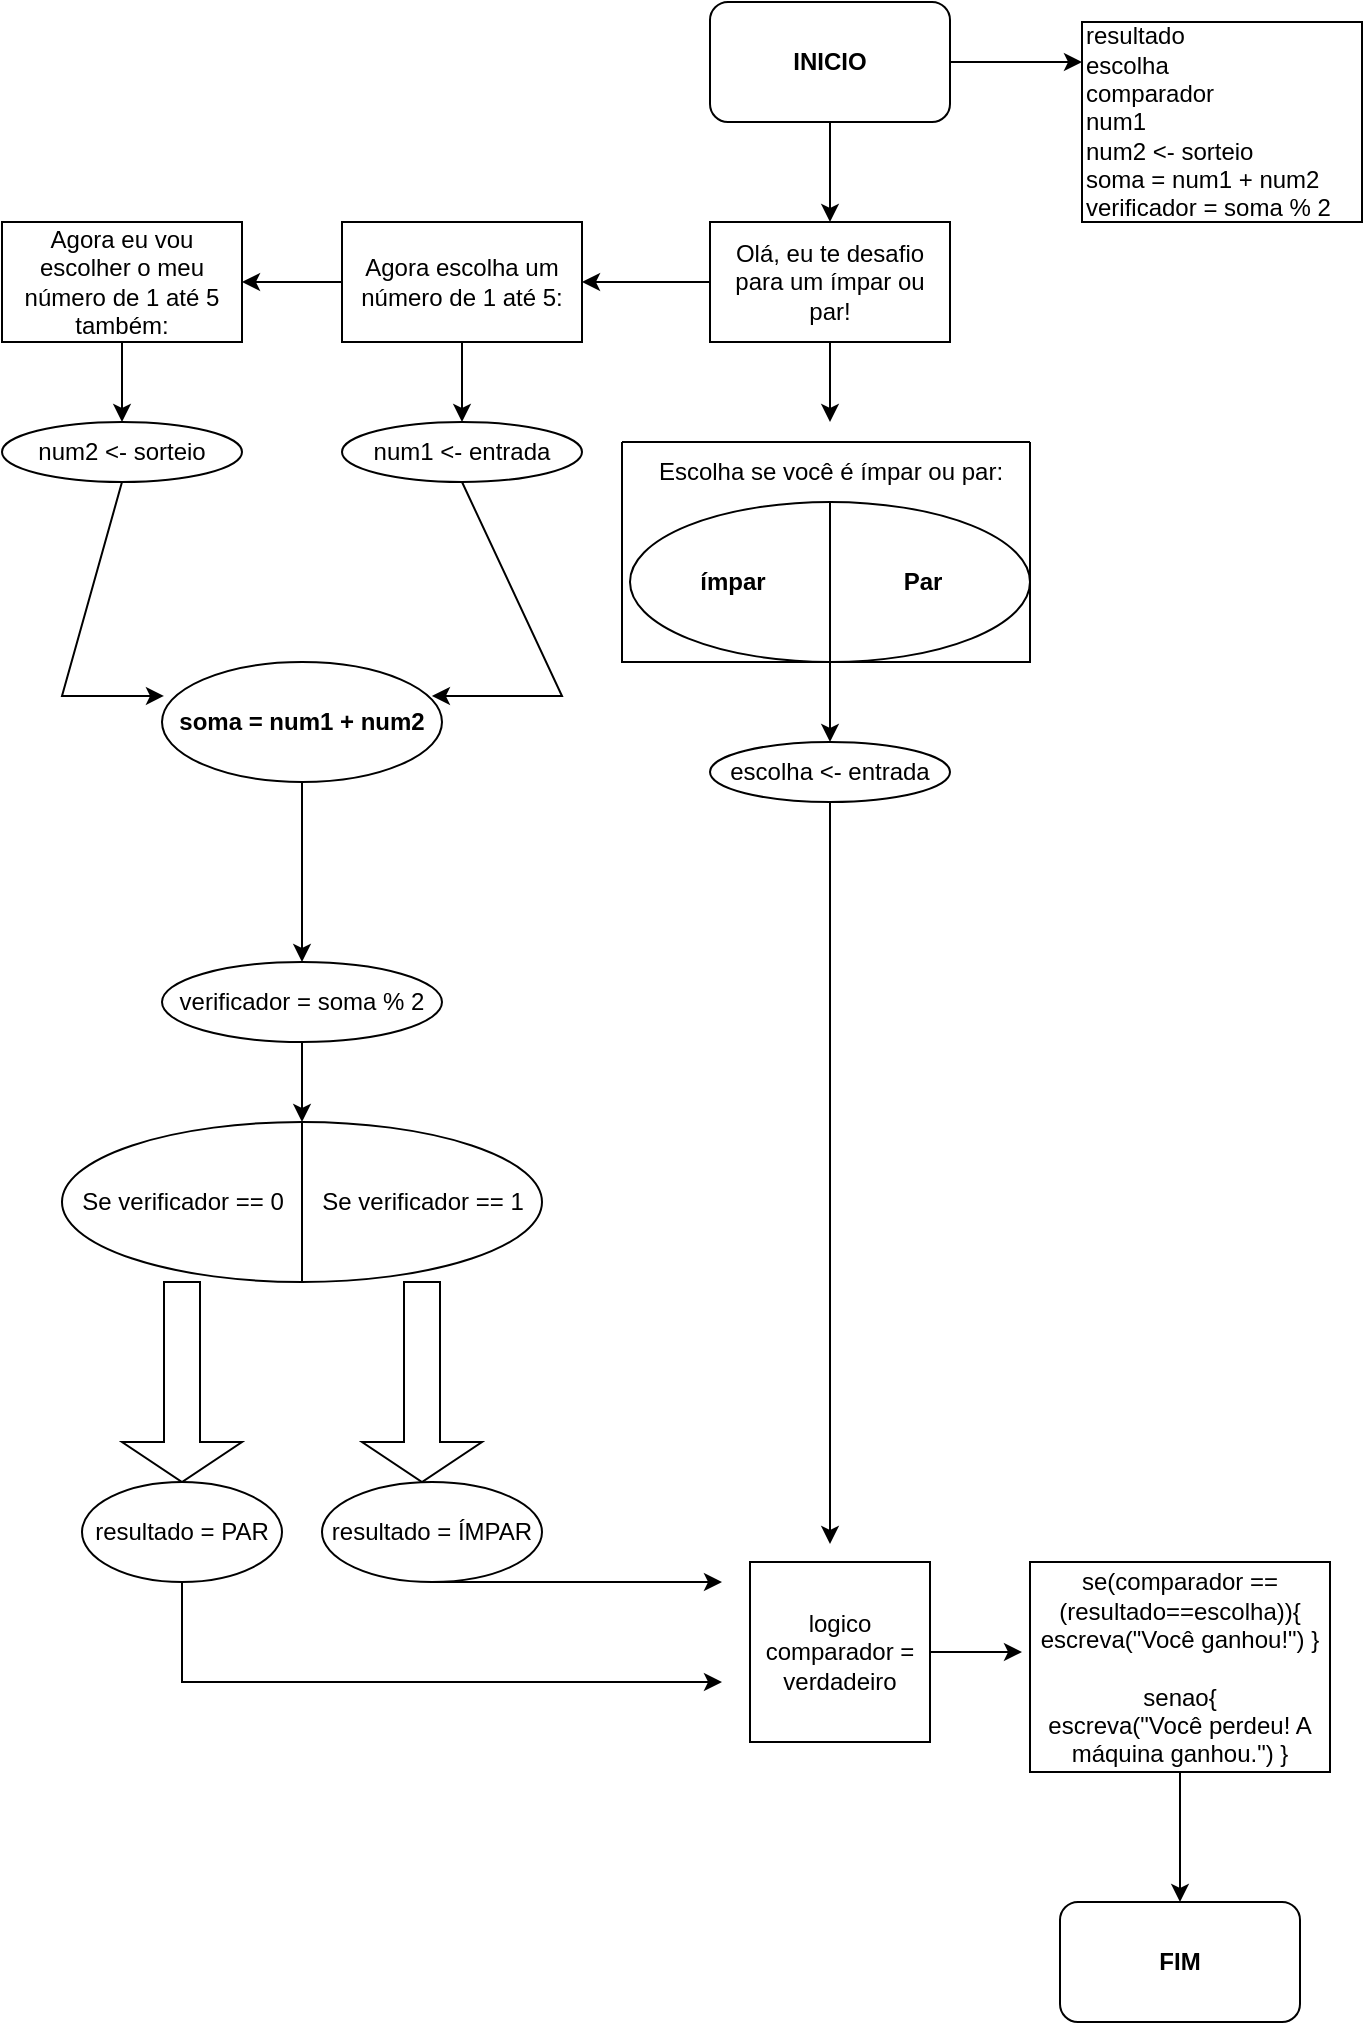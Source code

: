 <mxfile version="24.4.4" type="github">
  <diagram name="Página-1" id="7yW3dnD33j_y7AzgzI-6">
    <mxGraphModel dx="880" dy="468" grid="1" gridSize="10" guides="1" tooltips="1" connect="1" arrows="1" fold="1" page="1" pageScale="1" pageWidth="827" pageHeight="1169" math="0" shadow="0">
      <root>
        <mxCell id="0" />
        <mxCell id="1" parent="0" />
        <mxCell id="vU7AhHI-blivytf-z6Z7-2" style="edgeStyle=orthogonalEdgeStyle;rounded=0;orthogonalLoop=1;jettySize=auto;html=1;" edge="1" parent="1" source="vU7AhHI-blivytf-z6Z7-1">
          <mxGeometry relative="1" as="geometry">
            <mxPoint x="414" y="110" as="targetPoint" />
          </mxGeometry>
        </mxCell>
        <mxCell id="vU7AhHI-blivytf-z6Z7-3" style="edgeStyle=orthogonalEdgeStyle;rounded=0;orthogonalLoop=1;jettySize=auto;html=1;" edge="1" parent="1" source="vU7AhHI-blivytf-z6Z7-1">
          <mxGeometry relative="1" as="geometry">
            <mxPoint x="540" y="30" as="targetPoint" />
          </mxGeometry>
        </mxCell>
        <mxCell id="vU7AhHI-blivytf-z6Z7-1" value="&lt;b&gt;INICIO&lt;/b&gt;" style="rounded=1;whiteSpace=wrap;html=1;" vertex="1" parent="1">
          <mxGeometry x="354" width="120" height="60" as="geometry" />
        </mxCell>
        <mxCell id="vU7AhHI-blivytf-z6Z7-4" value="&lt;div&gt;resultado&lt;/div&gt;&lt;div&gt;escolha&lt;/div&gt;&lt;div&gt;comparador&lt;/div&gt;num1&lt;div&gt;num2 &amp;lt;- sorteio&lt;/div&gt;&lt;div&gt;soma = num1 + num2&lt;/div&gt;&lt;div&gt;verificador = soma % 2&lt;/div&gt;" style="rounded=0;whiteSpace=wrap;html=1;align=left;" vertex="1" parent="1">
          <mxGeometry x="540" y="10" width="140" height="100" as="geometry" />
        </mxCell>
        <mxCell id="vU7AhHI-blivytf-z6Z7-7" style="edgeStyle=orthogonalEdgeStyle;rounded=0;orthogonalLoop=1;jettySize=auto;html=1;" edge="1" parent="1" source="vU7AhHI-blivytf-z6Z7-6">
          <mxGeometry relative="1" as="geometry">
            <mxPoint x="414" y="210" as="targetPoint" />
          </mxGeometry>
        </mxCell>
        <mxCell id="vU7AhHI-blivytf-z6Z7-15" style="edgeStyle=orthogonalEdgeStyle;rounded=0;orthogonalLoop=1;jettySize=auto;html=1;" edge="1" parent="1" source="vU7AhHI-blivytf-z6Z7-6">
          <mxGeometry relative="1" as="geometry">
            <mxPoint x="290" y="140" as="targetPoint" />
          </mxGeometry>
        </mxCell>
        <mxCell id="vU7AhHI-blivytf-z6Z7-6" value="Olá, eu te desafio para um ímpar ou par!" style="rounded=0;whiteSpace=wrap;html=1;" vertex="1" parent="1">
          <mxGeometry x="354" y="110" width="120" height="60" as="geometry" />
        </mxCell>
        <mxCell id="vU7AhHI-blivytf-z6Z7-9" value="" style="swimlane;startSize=0;" vertex="1" parent="1">
          <mxGeometry x="310" y="220" width="204" height="110" as="geometry" />
        </mxCell>
        <mxCell id="vU7AhHI-blivytf-z6Z7-13" style="edgeStyle=orthogonalEdgeStyle;rounded=0;orthogonalLoop=1;jettySize=auto;html=1;" edge="1" parent="vU7AhHI-blivytf-z6Z7-9" source="vU7AhHI-blivytf-z6Z7-8">
          <mxGeometry relative="1" as="geometry">
            <mxPoint x="104" y="150" as="targetPoint" />
          </mxGeometry>
        </mxCell>
        <mxCell id="vU7AhHI-blivytf-z6Z7-8" value="" style="shape=lineEllipse;line=vertical;perimeter=ellipsePerimeter;whiteSpace=wrap;html=1;backgroundOutline=1;" vertex="1" parent="vU7AhHI-blivytf-z6Z7-9">
          <mxGeometry x="4" y="30" width="200" height="80" as="geometry" />
        </mxCell>
        <mxCell id="vU7AhHI-blivytf-z6Z7-10" value="Escolha se você é ímpar ou par:" style="text;html=1;align=center;verticalAlign=middle;resizable=0;points=[];autosize=1;strokeColor=none;fillColor=none;" vertex="1" parent="vU7AhHI-blivytf-z6Z7-9">
          <mxGeometry x="4" width="200" height="30" as="geometry" />
        </mxCell>
        <mxCell id="vU7AhHI-blivytf-z6Z7-11" value="&lt;b&gt;ímpar&lt;/b&gt;" style="text;html=1;align=center;verticalAlign=middle;resizable=0;points=[];autosize=1;strokeColor=none;fillColor=none;" vertex="1" parent="vU7AhHI-blivytf-z6Z7-9">
          <mxGeometry x="25" y="55" width="60" height="30" as="geometry" />
        </mxCell>
        <mxCell id="vU7AhHI-blivytf-z6Z7-12" value="&lt;b&gt;Par&lt;/b&gt;" style="text;html=1;align=center;verticalAlign=middle;resizable=0;points=[];autosize=1;strokeColor=none;fillColor=none;" vertex="1" parent="vU7AhHI-blivytf-z6Z7-9">
          <mxGeometry x="130" y="55" width="40" height="30" as="geometry" />
        </mxCell>
        <mxCell id="vU7AhHI-blivytf-z6Z7-44" style="edgeStyle=orthogonalEdgeStyle;rounded=0;orthogonalLoop=1;jettySize=auto;html=1;" edge="1" parent="1" source="vU7AhHI-blivytf-z6Z7-14">
          <mxGeometry relative="1" as="geometry">
            <mxPoint x="414" y="771" as="targetPoint" />
          </mxGeometry>
        </mxCell>
        <mxCell id="vU7AhHI-blivytf-z6Z7-14" value="escolha &amp;lt;- entrada" style="ellipse;whiteSpace=wrap;html=1;" vertex="1" parent="1">
          <mxGeometry x="354" y="370" width="120" height="30" as="geometry" />
        </mxCell>
        <mxCell id="vU7AhHI-blivytf-z6Z7-17" style="edgeStyle=orthogonalEdgeStyle;rounded=0;orthogonalLoop=1;jettySize=auto;html=1;" edge="1" parent="1" source="vU7AhHI-blivytf-z6Z7-16">
          <mxGeometry relative="1" as="geometry">
            <mxPoint x="230" y="210" as="targetPoint" />
          </mxGeometry>
        </mxCell>
        <mxCell id="vU7AhHI-blivytf-z6Z7-19" style="edgeStyle=orthogonalEdgeStyle;rounded=0;orthogonalLoop=1;jettySize=auto;html=1;" edge="1" parent="1" source="vU7AhHI-blivytf-z6Z7-16" target="vU7AhHI-blivytf-z6Z7-20">
          <mxGeometry relative="1" as="geometry">
            <mxPoint x="110" y="140" as="targetPoint" />
          </mxGeometry>
        </mxCell>
        <mxCell id="vU7AhHI-blivytf-z6Z7-16" value="Agora escolha um número de 1 até 5:" style="rounded=0;whiteSpace=wrap;html=1;" vertex="1" parent="1">
          <mxGeometry x="170" y="110" width="120" height="60" as="geometry" />
        </mxCell>
        <mxCell id="vU7AhHI-blivytf-z6Z7-18" value="num1 &amp;lt;- entrada" style="ellipse;whiteSpace=wrap;html=1;" vertex="1" parent="1">
          <mxGeometry x="170" y="210" width="120" height="30" as="geometry" />
        </mxCell>
        <mxCell id="vU7AhHI-blivytf-z6Z7-21" style="edgeStyle=orthogonalEdgeStyle;rounded=0;orthogonalLoop=1;jettySize=auto;html=1;" edge="1" parent="1" source="vU7AhHI-blivytf-z6Z7-20">
          <mxGeometry relative="1" as="geometry">
            <mxPoint x="60" y="210" as="targetPoint" />
          </mxGeometry>
        </mxCell>
        <mxCell id="vU7AhHI-blivytf-z6Z7-20" value="Agora eu vou escolher o meu número de 1 até 5 também:" style="rounded=0;whiteSpace=wrap;html=1;" vertex="1" parent="1">
          <mxGeometry y="110" width="120" height="60" as="geometry" />
        </mxCell>
        <mxCell id="vU7AhHI-blivytf-z6Z7-22" value="num2 &amp;lt;- sorteio" style="ellipse;whiteSpace=wrap;html=1;" vertex="1" parent="1">
          <mxGeometry y="210" width="120" height="30" as="geometry" />
        </mxCell>
        <mxCell id="vU7AhHI-blivytf-z6Z7-32" style="edgeStyle=orthogonalEdgeStyle;rounded=0;orthogonalLoop=1;jettySize=auto;html=1;" edge="1" parent="1" source="vU7AhHI-blivytf-z6Z7-28">
          <mxGeometry relative="1" as="geometry">
            <mxPoint x="150" y="480" as="targetPoint" />
          </mxGeometry>
        </mxCell>
        <mxCell id="vU7AhHI-blivytf-z6Z7-28" value="&lt;b&gt;soma = num1 + num2&lt;/b&gt;" style="ellipse;whiteSpace=wrap;html=1;" vertex="1" parent="1">
          <mxGeometry x="80" y="330" width="140" height="60" as="geometry" />
        </mxCell>
        <mxCell id="vU7AhHI-blivytf-z6Z7-29" value="" style="endArrow=classic;html=1;rounded=0;exitX=0.5;exitY=1;exitDx=0;exitDy=0;entryX=0.007;entryY=0.283;entryDx=0;entryDy=0;entryPerimeter=0;" edge="1" parent="1" source="vU7AhHI-blivytf-z6Z7-22" target="vU7AhHI-blivytf-z6Z7-28">
          <mxGeometry width="50" height="50" relative="1" as="geometry">
            <mxPoint x="390" y="370" as="sourcePoint" />
            <mxPoint x="440" y="320" as="targetPoint" />
            <Array as="points">
              <mxPoint x="30" y="347" />
            </Array>
          </mxGeometry>
        </mxCell>
        <mxCell id="vU7AhHI-blivytf-z6Z7-31" value="" style="endArrow=classic;html=1;rounded=0;exitX=0.5;exitY=1;exitDx=0;exitDy=0;entryX=0.964;entryY=0.283;entryDx=0;entryDy=0;entryPerimeter=0;" edge="1" parent="1" source="vU7AhHI-blivytf-z6Z7-18" target="vU7AhHI-blivytf-z6Z7-28">
          <mxGeometry width="50" height="50" relative="1" as="geometry">
            <mxPoint x="230" y="290" as="sourcePoint" />
            <mxPoint x="251" y="397" as="targetPoint" />
            <Array as="points">
              <mxPoint x="280" y="347" />
            </Array>
          </mxGeometry>
        </mxCell>
        <mxCell id="vU7AhHI-blivytf-z6Z7-35" style="edgeStyle=orthogonalEdgeStyle;rounded=0;orthogonalLoop=1;jettySize=auto;html=1;entryX=0.5;entryY=0;entryDx=0;entryDy=0;" edge="1" parent="1" source="vU7AhHI-blivytf-z6Z7-33" target="vU7AhHI-blivytf-z6Z7-34">
          <mxGeometry relative="1" as="geometry" />
        </mxCell>
        <mxCell id="vU7AhHI-blivytf-z6Z7-33" value="verificador = soma % 2" style="ellipse;whiteSpace=wrap;html=1;" vertex="1" parent="1">
          <mxGeometry x="80" y="480" width="140" height="40" as="geometry" />
        </mxCell>
        <mxCell id="vU7AhHI-blivytf-z6Z7-34" value="" style="shape=lineEllipse;line=vertical;perimeter=ellipsePerimeter;whiteSpace=wrap;html=1;backgroundOutline=1;" vertex="1" parent="1">
          <mxGeometry x="30" y="560" width="240" height="80" as="geometry" />
        </mxCell>
        <mxCell id="vU7AhHI-blivytf-z6Z7-36" value="Se verificador == 0" style="text;html=1;align=center;verticalAlign=middle;resizable=0;points=[];autosize=1;strokeColor=none;fillColor=none;" vertex="1" parent="1">
          <mxGeometry x="30" y="585" width="120" height="30" as="geometry" />
        </mxCell>
        <mxCell id="vU7AhHI-blivytf-z6Z7-37" value="Se verificador == 1" style="text;html=1;align=center;verticalAlign=middle;resizable=0;points=[];autosize=1;strokeColor=none;fillColor=none;" vertex="1" parent="1">
          <mxGeometry x="150" y="585" width="120" height="30" as="geometry" />
        </mxCell>
        <mxCell id="vU7AhHI-blivytf-z6Z7-38" value="" style="shape=singleArrow;direction=south;whiteSpace=wrap;html=1;" vertex="1" parent="1">
          <mxGeometry x="60" y="640" width="60" height="100" as="geometry" />
        </mxCell>
        <mxCell id="vU7AhHI-blivytf-z6Z7-39" value="" style="shape=singleArrow;direction=south;whiteSpace=wrap;html=1;" vertex="1" parent="1">
          <mxGeometry x="180" y="640" width="60" height="100" as="geometry" />
        </mxCell>
        <mxCell id="vU7AhHI-blivytf-z6Z7-40" value="resultado = PAR" style="ellipse;whiteSpace=wrap;html=1;" vertex="1" parent="1">
          <mxGeometry x="40" y="740" width="100" height="50" as="geometry" />
        </mxCell>
        <mxCell id="vU7AhHI-blivytf-z6Z7-41" value="resultado = ÍMPAR" style="ellipse;whiteSpace=wrap;html=1;" vertex="1" parent="1">
          <mxGeometry x="160" y="740" width="110" height="50" as="geometry" />
        </mxCell>
        <mxCell id="vU7AhHI-blivytf-z6Z7-42" value="" style="endArrow=classic;html=1;rounded=0;exitX=0.5;exitY=1;exitDx=0;exitDy=0;" edge="1" parent="1" source="vU7AhHI-blivytf-z6Z7-40">
          <mxGeometry width="50" height="50" relative="1" as="geometry">
            <mxPoint x="390" y="770" as="sourcePoint" />
            <mxPoint x="360" y="840" as="targetPoint" />
            <Array as="points">
              <mxPoint x="90" y="840" />
            </Array>
          </mxGeometry>
        </mxCell>
        <mxCell id="vU7AhHI-blivytf-z6Z7-43" value="" style="endArrow=classic;html=1;rounded=0;exitX=0.5;exitY=1;exitDx=0;exitDy=0;" edge="1" parent="1" source="vU7AhHI-blivytf-z6Z7-41">
          <mxGeometry width="50" height="50" relative="1" as="geometry">
            <mxPoint x="390" y="770" as="sourcePoint" />
            <mxPoint x="360" y="790" as="targetPoint" />
            <Array as="points">
              <mxPoint x="240" y="790" />
            </Array>
          </mxGeometry>
        </mxCell>
        <mxCell id="vU7AhHI-blivytf-z6Z7-46" style="edgeStyle=orthogonalEdgeStyle;rounded=0;orthogonalLoop=1;jettySize=auto;html=1;" edge="1" parent="1" source="vU7AhHI-blivytf-z6Z7-45">
          <mxGeometry relative="1" as="geometry">
            <mxPoint x="510" y="825" as="targetPoint" />
          </mxGeometry>
        </mxCell>
        <mxCell id="vU7AhHI-blivytf-z6Z7-45" value="logico comparador = verdadeiro" style="whiteSpace=wrap;html=1;aspect=fixed;" vertex="1" parent="1">
          <mxGeometry x="374" y="780" width="90" height="90" as="geometry" />
        </mxCell>
        <mxCell id="vU7AhHI-blivytf-z6Z7-48" style="edgeStyle=orthogonalEdgeStyle;rounded=0;orthogonalLoop=1;jettySize=auto;html=1;" edge="1" parent="1" source="vU7AhHI-blivytf-z6Z7-47">
          <mxGeometry relative="1" as="geometry">
            <mxPoint x="589" y="950" as="targetPoint" />
          </mxGeometry>
        </mxCell>
        <mxCell id="vU7AhHI-blivytf-z6Z7-47" value="se(comparador ==(resultado==escolha)){&lt;div&gt;escreva(&quot;Você ganhou!&quot;) }&lt;/div&gt;&lt;div&gt;&lt;br&gt;&lt;/div&gt;&lt;div&gt;senao{&lt;/div&gt;&lt;div&gt;escreva(&quot;Você perdeu! A máquina ganhou.&quot;) }&lt;/div&gt;" style="rounded=0;whiteSpace=wrap;html=1;" vertex="1" parent="1">
          <mxGeometry x="514" y="780" width="150" height="105" as="geometry" />
        </mxCell>
        <mxCell id="vU7AhHI-blivytf-z6Z7-49" value="&lt;b&gt;FIM&lt;/b&gt;" style="rounded=1;whiteSpace=wrap;html=1;" vertex="1" parent="1">
          <mxGeometry x="529" y="950" width="120" height="60" as="geometry" />
        </mxCell>
      </root>
    </mxGraphModel>
  </diagram>
</mxfile>
